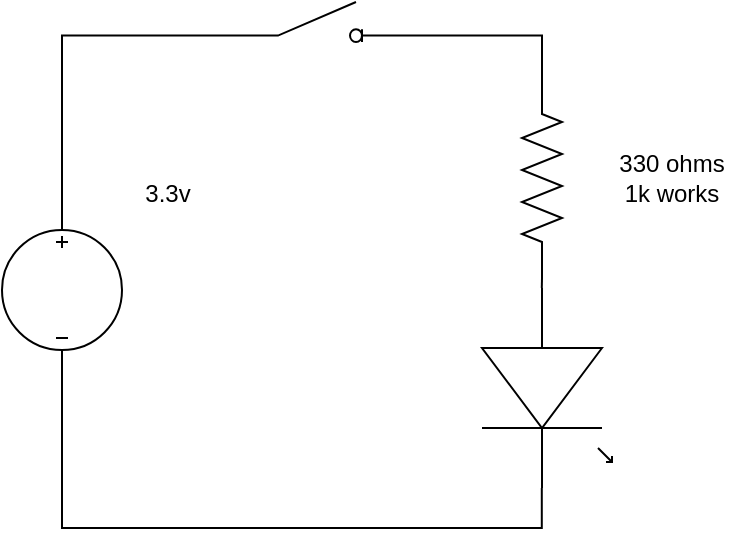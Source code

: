 <mxfile version="20.8.16" type="device" pages="2"><diagram name="LED" id="1OL_bOsUAsPsQHEGO039"><mxGraphModel dx="1868" dy="808" grid="0" gridSize="10" guides="1" tooltips="1" connect="1" arrows="1" fold="1" page="0" pageScale="1" pageWidth="827" pageHeight="1169" math="0" shadow="0"><root><mxCell id="0"/><mxCell id="1" parent="0"/><mxCell id="8adAFYkkB122lV_O8Cit-12" style="edgeStyle=orthogonalEdgeStyle;rounded=0;orthogonalLoop=1;jettySize=auto;html=1;exitX=1;exitY=0.54;exitDx=0;exitDy=0;exitPerimeter=0;entryX=0.5;entryY=1;entryDx=0;entryDy=0;entryPerimeter=0;endArrow=none;endFill=0;startSize=14;endSize=14;sourcePerimeterSpacing=8;targetPerimeterSpacing=8;" parent="1" source="8adAFYkkB122lV_O8Cit-2" target="8adAFYkkB122lV_O8Cit-5" edge="1"><mxGeometry relative="1" as="geometry"/></mxCell><mxCell id="8adAFYkkB122lV_O8Cit-2" value="" style="verticalLabelPosition=bottom;shadow=0;dashed=0;align=center;html=1;verticalAlign=top;shape=mxgraph.electrical.opto_electronics.led_1;pointerEvents=1;direction=south;" parent="1" vertex="1"><mxGeometry x="86" y="187" width="65" height="100" as="geometry"/></mxCell><mxCell id="8adAFYkkB122lV_O8Cit-8" style="edgeStyle=orthogonalEdgeStyle;rounded=0;orthogonalLoop=1;jettySize=auto;html=1;exitX=0.5;exitY=0;exitDx=0;exitDy=0;exitPerimeter=0;entryX=0;entryY=0.84;entryDx=0;entryDy=0;endArrow=none;startSize=14;endSize=14;sourcePerimeterSpacing=8;targetPerimeterSpacing=8;endFill=0;" parent="1" source="8adAFYkkB122lV_O8Cit-5" target="8adAFYkkB122lV_O8Cit-6" edge="1"><mxGeometry relative="1" as="geometry"/></mxCell><mxCell id="8adAFYkkB122lV_O8Cit-5" value="" style="pointerEvents=1;verticalLabelPosition=bottom;shadow=0;dashed=0;align=center;html=1;verticalAlign=top;shape=mxgraph.electrical.signal_sources.source;aspect=fixed;points=[[0.5,0,0],[1,0.5,0],[0.5,1,0],[0,0.5,0]];elSignalType=dc3;" parent="1" vertex="1"><mxGeometry x="-154" y="158" width="60" height="60" as="geometry"/></mxCell><mxCell id="8adAFYkkB122lV_O8Cit-6" value="" style="shape=mxgraph.electrical.electro-mechanical.switchDisconnector;aspect=fixed;elSwitchState=off;" parent="1" vertex="1"><mxGeometry x="-34" y="44" width="75" height="20" as="geometry"/></mxCell><mxCell id="8adAFYkkB122lV_O8Cit-10" style="edgeStyle=orthogonalEdgeStyle;rounded=0;orthogonalLoop=1;jettySize=auto;html=1;exitX=1;exitY=0.5;exitDx=0;exitDy=0;exitPerimeter=0;entryX=0;entryY=0.54;entryDx=0;entryDy=0;entryPerimeter=0;endArrow=none;endFill=0;startSize=14;endSize=14;sourcePerimeterSpacing=8;targetPerimeterSpacing=8;" parent="1" source="8adAFYkkB122lV_O8Cit-9" target="8adAFYkkB122lV_O8Cit-2" edge="1"><mxGeometry relative="1" as="geometry"/></mxCell><mxCell id="8adAFYkkB122lV_O8Cit-11" style="edgeStyle=orthogonalEdgeStyle;rounded=0;orthogonalLoop=1;jettySize=auto;html=1;exitX=0;exitY=0.5;exitDx=0;exitDy=0;exitPerimeter=0;entryX=1;entryY=0.84;entryDx=0;entryDy=0;endArrow=none;endFill=0;startSize=14;endSize=14;sourcePerimeterSpacing=8;targetPerimeterSpacing=8;" parent="1" source="8adAFYkkB122lV_O8Cit-9" target="8adAFYkkB122lV_O8Cit-6" edge="1"><mxGeometry relative="1" as="geometry"/></mxCell><mxCell id="8adAFYkkB122lV_O8Cit-9" value="" style="pointerEvents=1;verticalLabelPosition=bottom;shadow=0;dashed=0;align=center;html=1;verticalAlign=top;shape=mxgraph.electrical.resistors.resistor_2;direction=south;" parent="1" vertex="1"><mxGeometry x="106" y="82" width="20" height="100" as="geometry"/></mxCell><mxCell id="8adAFYkkB122lV_O8Cit-13" value="3.3v" style="text;strokeColor=none;fillColor=none;html=1;align=center;verticalAlign=middle;whiteSpace=wrap;rounded=0;" parent="1" vertex="1"><mxGeometry x="-101" y="125" width="60" height="30" as="geometry"/></mxCell><mxCell id="8adAFYkkB122lV_O8Cit-14" value="330 ohms&lt;br&gt;1k works" style="text;strokeColor=none;fillColor=none;html=1;align=center;verticalAlign=middle;whiteSpace=wrap;rounded=0;" parent="1" vertex="1"><mxGeometry x="151" y="117" width="60" height="30" as="geometry"/></mxCell></root></mxGraphModel></diagram><diagram id="QUDH0W0yx7zb7mkyN2sb" name="Resistor"><mxGraphModel dx="1868" dy="1208" grid="1" gridSize="10" guides="1" tooltips="1" connect="1" arrows="1" fold="1" page="0" pageScale="1" pageWidth="827" pageHeight="1169" math="0" shadow="0"><root><mxCell id="0"/><mxCell id="1" parent="0"/><mxCell id="rfrFC5dpVUEFOZ29JGWy-1" style="edgeStyle=orthogonalEdgeStyle;rounded=0;orthogonalLoop=1;jettySize=auto;html=1;exitX=1;exitY=0.5;exitDx=0;exitDy=0;exitPerimeter=0;entryX=0.5;entryY=1;entryDx=0;entryDy=0;entryPerimeter=0;endArrow=none;endFill=0;startSize=14;endSize=14;sourcePerimeterSpacing=8;targetPerimeterSpacing=8;" edge="1" parent="1" source="rfrFC5dpVUEFOZ29JGWy-8" target="rfrFC5dpVUEFOZ29JGWy-4"><mxGeometry relative="1" as="geometry"><mxPoint x="115.9" y="287" as="sourcePoint"/></mxGeometry></mxCell><mxCell id="rfrFC5dpVUEFOZ29JGWy-3" style="edgeStyle=orthogonalEdgeStyle;rounded=0;orthogonalLoop=1;jettySize=auto;html=1;exitX=0.5;exitY=0;exitDx=0;exitDy=0;exitPerimeter=0;entryX=0;entryY=0.84;entryDx=0;entryDy=0;endArrow=none;startSize=14;endSize=14;sourcePerimeterSpacing=8;targetPerimeterSpacing=8;endFill=0;" edge="1" parent="1" source="rfrFC5dpVUEFOZ29JGWy-4" target="rfrFC5dpVUEFOZ29JGWy-5"><mxGeometry relative="1" as="geometry"/></mxCell><mxCell id="rfrFC5dpVUEFOZ29JGWy-4" value="" style="pointerEvents=1;verticalLabelPosition=bottom;shadow=0;dashed=0;align=center;html=1;verticalAlign=top;shape=mxgraph.electrical.signal_sources.source;aspect=fixed;points=[[0.5,0,0],[1,0.5,0],[0.5,1,0],[0,0.5,0]];elSignalType=dc3;" vertex="1" parent="1"><mxGeometry x="-164" y="102" width="60" height="60" as="geometry"/></mxCell><mxCell id="rfrFC5dpVUEFOZ29JGWy-5" value="" style="shape=mxgraph.electrical.electro-mechanical.switchDisconnector;aspect=fixed;elSwitchState=off;" vertex="1" parent="1"><mxGeometry x="-34" y="44" width="75" height="20" as="geometry"/></mxCell><mxCell id="rfrFC5dpVUEFOZ29JGWy-6" style="edgeStyle=orthogonalEdgeStyle;rounded=0;orthogonalLoop=1;jettySize=auto;html=1;exitX=1;exitY=0.5;exitDx=0;exitDy=0;exitPerimeter=0;entryX=0;entryY=0.54;entryDx=0;entryDy=0;entryPerimeter=0;endArrow=none;endFill=0;startSize=14;endSize=14;sourcePerimeterSpacing=8;targetPerimeterSpacing=8;" edge="1" parent="1" source="rfrFC5dpVUEFOZ29JGWy-8"><mxGeometry relative="1" as="geometry"><mxPoint x="115.9" y="187" as="targetPoint"/></mxGeometry></mxCell><mxCell id="rfrFC5dpVUEFOZ29JGWy-7" style="edgeStyle=orthogonalEdgeStyle;rounded=0;orthogonalLoop=1;jettySize=auto;html=1;exitX=0;exitY=0.5;exitDx=0;exitDy=0;exitPerimeter=0;entryX=1;entryY=0.84;entryDx=0;entryDy=0;endArrow=none;endFill=0;startSize=14;endSize=14;sourcePerimeterSpacing=8;targetPerimeterSpacing=8;" edge="1" parent="1" source="rfrFC5dpVUEFOZ29JGWy-8" target="rfrFC5dpVUEFOZ29JGWy-5"><mxGeometry relative="1" as="geometry"/></mxCell><mxCell id="rfrFC5dpVUEFOZ29JGWy-8" value="" style="pointerEvents=1;verticalLabelPosition=bottom;shadow=0;dashed=0;align=center;html=1;verticalAlign=top;shape=mxgraph.electrical.resistors.resistor_2;direction=south;" vertex="1" parent="1"><mxGeometry x="106" y="82" width="20" height="100" as="geometry"/></mxCell><mxCell id="rfrFC5dpVUEFOZ29JGWy-9" value="3.3v" style="text;strokeColor=none;fillColor=none;html=1;align=center;verticalAlign=middle;whiteSpace=wrap;rounded=0;" vertex="1" parent="1"><mxGeometry x="-101" y="125" width="60" height="30" as="geometry"/></mxCell><mxCell id="rfrFC5dpVUEFOZ29JGWy-10" value="pull-down&amp;nbsp;&lt;br&gt;10k resistor" style="text;strokeColor=none;fillColor=none;html=1;align=center;verticalAlign=middle;whiteSpace=wrap;rounded=0;" vertex="1" parent="1"><mxGeometry x="151" y="117" width="86" height="30" as="geometry"/></mxCell><mxCell id="rfrFC5dpVUEFOZ29JGWy-14" style="edgeStyle=orthogonalEdgeStyle;rounded=0;orthogonalLoop=1;jettySize=auto;html=1;exitX=0;exitY=0;exitDx=0;exitDy=10;exitPerimeter=0;entryX=1;entryY=0.84;entryDx=0;entryDy=0;endArrow=none;startSize=14;endSize=14;sourcePerimeterSpacing=8;targetPerimeterSpacing=8;endFill=0;" edge="1" parent="1" source="rfrFC5dpVUEFOZ29JGWy-13" target="rfrFC5dpVUEFOZ29JGWy-5"><mxGeometry relative="1" as="geometry"/></mxCell><mxCell id="rfrFC5dpVUEFOZ29JGWy-13" value="IC" style="shadow=0;dashed=0;align=center;html=1;strokeWidth=1;shape=mxgraph.electrical.logic_gates.dual_inline_ic;labelNames=a,b,c,d,e,f,g,h,i,j,k,l,m,n,o,p,q,r,s,t;" vertex="1" parent="1"><mxGeometry x="183" y="-28" width="100" height="26" as="geometry"/></mxCell><mxCell id="rfrFC5dpVUEFOZ29JGWy-17" value="" style="pointerEvents=1;verticalLabelPosition=bottom;shadow=0;dashed=0;align=center;html=1;verticalAlign=top;shape=mxgraph.electrical.signal_sources.source;aspect=fixed;points=[[0.5,0,0],[1,0.5,0],[0.5,1,0],[0,0.5,0]];elSignalType=dc3;" vertex="1" parent="1"><mxGeometry x="-160" y="435" width="60" height="60" as="geometry"/></mxCell><mxCell id="rfrFC5dpVUEFOZ29JGWy-18" value="" style="shape=mxgraph.electrical.electro-mechanical.switchDisconnector;aspect=fixed;elSwitchState=off;" vertex="1" parent="1"><mxGeometry x="-30" y="377" width="75" height="20" as="geometry"/></mxCell><mxCell id="rfrFC5dpVUEFOZ29JGWy-16" style="edgeStyle=orthogonalEdgeStyle;rounded=0;orthogonalLoop=1;jettySize=auto;html=1;exitX=0.5;exitY=0;exitDx=0;exitDy=0;exitPerimeter=0;entryX=0;entryY=0.84;entryDx=0;entryDy=0;endArrow=none;startSize=14;endSize=14;sourcePerimeterSpacing=8;targetPerimeterSpacing=8;endFill=0;" edge="1" parent="1" source="rfrFC5dpVUEFOZ29JGWy-17" target="rfrFC5dpVUEFOZ29JGWy-18"><mxGeometry relative="1" as="geometry"/></mxCell><mxCell id="rfrFC5dpVUEFOZ29JGWy-19" style="edgeStyle=orthogonalEdgeStyle;rounded=0;orthogonalLoop=1;jettySize=auto;html=1;exitX=1;exitY=0.5;exitDx=0;exitDy=0;exitPerimeter=0;entryX=0;entryY=0.54;entryDx=0;entryDy=0;entryPerimeter=0;endArrow=none;endFill=0;startSize=14;endSize=14;sourcePerimeterSpacing=8;targetPerimeterSpacing=8;" edge="1" parent="1" source="rfrFC5dpVUEFOZ29JGWy-21"><mxGeometry relative="1" as="geometry"><mxPoint x="119.9" y="520" as="targetPoint"/></mxGeometry></mxCell><mxCell id="rfrFC5dpVUEFOZ29JGWy-20" style="edgeStyle=orthogonalEdgeStyle;rounded=0;orthogonalLoop=1;jettySize=auto;html=1;exitX=0;exitY=0.5;exitDx=0;exitDy=0;exitPerimeter=0;entryX=1;entryY=0.84;entryDx=0;entryDy=0;endArrow=none;endFill=0;startSize=14;endSize=14;sourcePerimeterSpacing=8;targetPerimeterSpacing=8;" edge="1" parent="1" source="rfrFC5dpVUEFOZ29JGWy-21" target="rfrFC5dpVUEFOZ29JGWy-18"><mxGeometry relative="1" as="geometry"/></mxCell><mxCell id="rfrFC5dpVUEFOZ29JGWy-30" style="edgeStyle=orthogonalEdgeStyle;rounded=0;orthogonalLoop=1;jettySize=auto;html=1;exitX=1;exitY=0.5;exitDx=0;exitDy=0;exitPerimeter=0;entryX=1;entryY=0.5;entryDx=0;entryDy=0;entryPerimeter=0;endArrow=none;endFill=0;startSize=14;endSize=14;sourcePerimeterSpacing=8;targetPerimeterSpacing=8;" edge="1" parent="1" source="rfrFC5dpVUEFOZ29JGWy-21" target="rfrFC5dpVUEFOZ29JGWy-28"><mxGeometry relative="1" as="geometry"/></mxCell><mxCell id="rfrFC5dpVUEFOZ29JGWy-21" value="" style="pointerEvents=1;verticalLabelPosition=bottom;shadow=0;dashed=0;align=center;html=1;verticalAlign=top;shape=mxgraph.electrical.resistors.resistor_2;direction=south;" vertex="1" parent="1"><mxGeometry x="110" y="415" width="20" height="100" as="geometry"/></mxCell><mxCell id="rfrFC5dpVUEFOZ29JGWy-15" style="edgeStyle=orthogonalEdgeStyle;rounded=0;orthogonalLoop=1;jettySize=auto;html=1;exitX=1;exitY=0.5;exitDx=0;exitDy=0;exitPerimeter=0;entryX=0.5;entryY=1;entryDx=0;entryDy=0;entryPerimeter=0;endArrow=none;endFill=0;startSize=14;endSize=14;sourcePerimeterSpacing=8;targetPerimeterSpacing=8;" edge="1" parent="1" source="rfrFC5dpVUEFOZ29JGWy-21" target="rfrFC5dpVUEFOZ29JGWy-17"><mxGeometry relative="1" as="geometry"><mxPoint x="119.9" y="620" as="sourcePoint"/></mxGeometry></mxCell><mxCell id="rfrFC5dpVUEFOZ29JGWy-22" value="3.3v" style="text;strokeColor=none;fillColor=none;html=1;align=center;verticalAlign=middle;whiteSpace=wrap;rounded=0;" vertex="1" parent="1"><mxGeometry x="-97" y="458" width="60" height="30" as="geometry"/></mxCell><mxCell id="rfrFC5dpVUEFOZ29JGWy-23" value="pull-down&amp;nbsp;&lt;br&gt;10k resistor" style="text;strokeColor=none;fillColor=none;html=1;align=center;verticalAlign=middle;whiteSpace=wrap;rounded=0;" vertex="1" parent="1"><mxGeometry x="155" y="450" width="86" height="30" as="geometry"/></mxCell><mxCell id="rfrFC5dpVUEFOZ29JGWy-24" style="edgeStyle=orthogonalEdgeStyle;rounded=0;orthogonalLoop=1;jettySize=auto;html=1;exitX=0;exitY=0;exitDx=0;exitDy=10;exitPerimeter=0;entryX=1;entryY=0.84;entryDx=0;entryDy=0;endArrow=none;startSize=14;endSize=14;sourcePerimeterSpacing=8;targetPerimeterSpacing=8;endFill=0;" edge="1" parent="1" source="rfrFC5dpVUEFOZ29JGWy-25" target="rfrFC5dpVUEFOZ29JGWy-18"><mxGeometry relative="1" as="geometry"/></mxCell><mxCell id="rfrFC5dpVUEFOZ29JGWy-25" value="IC" style="shadow=0;dashed=0;align=center;html=1;strokeWidth=1;shape=mxgraph.electrical.logic_gates.dual_inline_ic;labelNames=a,b,c,d,e,f,g,h,i,j,k,l,m,n,o,p,q,r,s,t;" vertex="1" parent="1"><mxGeometry x="187" y="305" width="100" height="26" as="geometry"/></mxCell><mxCell id="rfrFC5dpVUEFOZ29JGWy-32" style="edgeStyle=orthogonalEdgeStyle;rounded=0;orthogonalLoop=1;jettySize=auto;html=1;exitX=1;exitY=0.84;exitDx=0;exitDy=0;entryX=0.098;entryY=0.54;entryDx=0;entryDy=0;entryPerimeter=0;endArrow=none;endFill=0;startSize=14;endSize=14;sourcePerimeterSpacing=8;targetPerimeterSpacing=8;" edge="1" parent="1" source="rfrFC5dpVUEFOZ29JGWy-27" target="rfrFC5dpVUEFOZ29JGWy-28"><mxGeometry relative="1" as="geometry"/></mxCell><mxCell id="rfrFC5dpVUEFOZ29JGWy-33" style="edgeStyle=orthogonalEdgeStyle;rounded=0;orthogonalLoop=1;jettySize=auto;html=1;exitX=0;exitY=0.84;exitDx=0;exitDy=0;entryX=0.5;entryY=0;entryDx=0;entryDy=0;entryPerimeter=0;endArrow=none;endFill=0;startSize=14;endSize=14;sourcePerimeterSpacing=8;targetPerimeterSpacing=8;" edge="1" parent="1" source="rfrFC5dpVUEFOZ29JGWy-27" target="rfrFC5dpVUEFOZ29JGWy-17"><mxGeometry relative="1" as="geometry"><Array as="points"><mxPoint x="330" y="270"/><mxPoint x="-130" y="270"/></Array></mxGeometry></mxCell><mxCell id="rfrFC5dpVUEFOZ29JGWy-27" value="" style="shape=mxgraph.electrical.electro-mechanical.switchDisconnector;aspect=fixed;elSwitchState=off;" vertex="1" parent="1"><mxGeometry x="330" y="377" width="75" height="20" as="geometry"/></mxCell><mxCell id="rfrFC5dpVUEFOZ29JGWy-31" style="edgeStyle=orthogonalEdgeStyle;rounded=0;orthogonalLoop=1;jettySize=auto;html=1;exitX=0;exitY=0.5;exitDx=0;exitDy=0;exitPerimeter=0;entryX=0;entryY=0;entryDx=0;entryDy=10;entryPerimeter=0;endArrow=none;endFill=0;startSize=14;endSize=14;sourcePerimeterSpacing=8;targetPerimeterSpacing=8;" edge="1" parent="1" source="rfrFC5dpVUEFOZ29JGWy-28" target="rfrFC5dpVUEFOZ29JGWy-29"><mxGeometry relative="1" as="geometry"/></mxCell><mxCell id="rfrFC5dpVUEFOZ29JGWy-28" value="" style="pointerEvents=1;verticalLabelPosition=bottom;shadow=0;dashed=0;align=center;html=1;verticalAlign=top;shape=mxgraph.electrical.resistors.resistor_2;direction=south;" vertex="1" parent="1"><mxGeometry x="470" y="415" width="20" height="100" as="geometry"/></mxCell><mxCell id="rfrFC5dpVUEFOZ29JGWy-29" value="IC" style="shadow=0;dashed=0;align=center;html=1;strokeWidth=1;shape=mxgraph.electrical.logic_gates.dual_inline_ic;labelNames=a,b,c,d,e,f,g,h,i,j,k,l,m,n,o,p,q,r,s,t;" vertex="1" parent="1"><mxGeometry x="547" y="305" width="100" height="26" as="geometry"/></mxCell></root></mxGraphModel></diagram></mxfile>